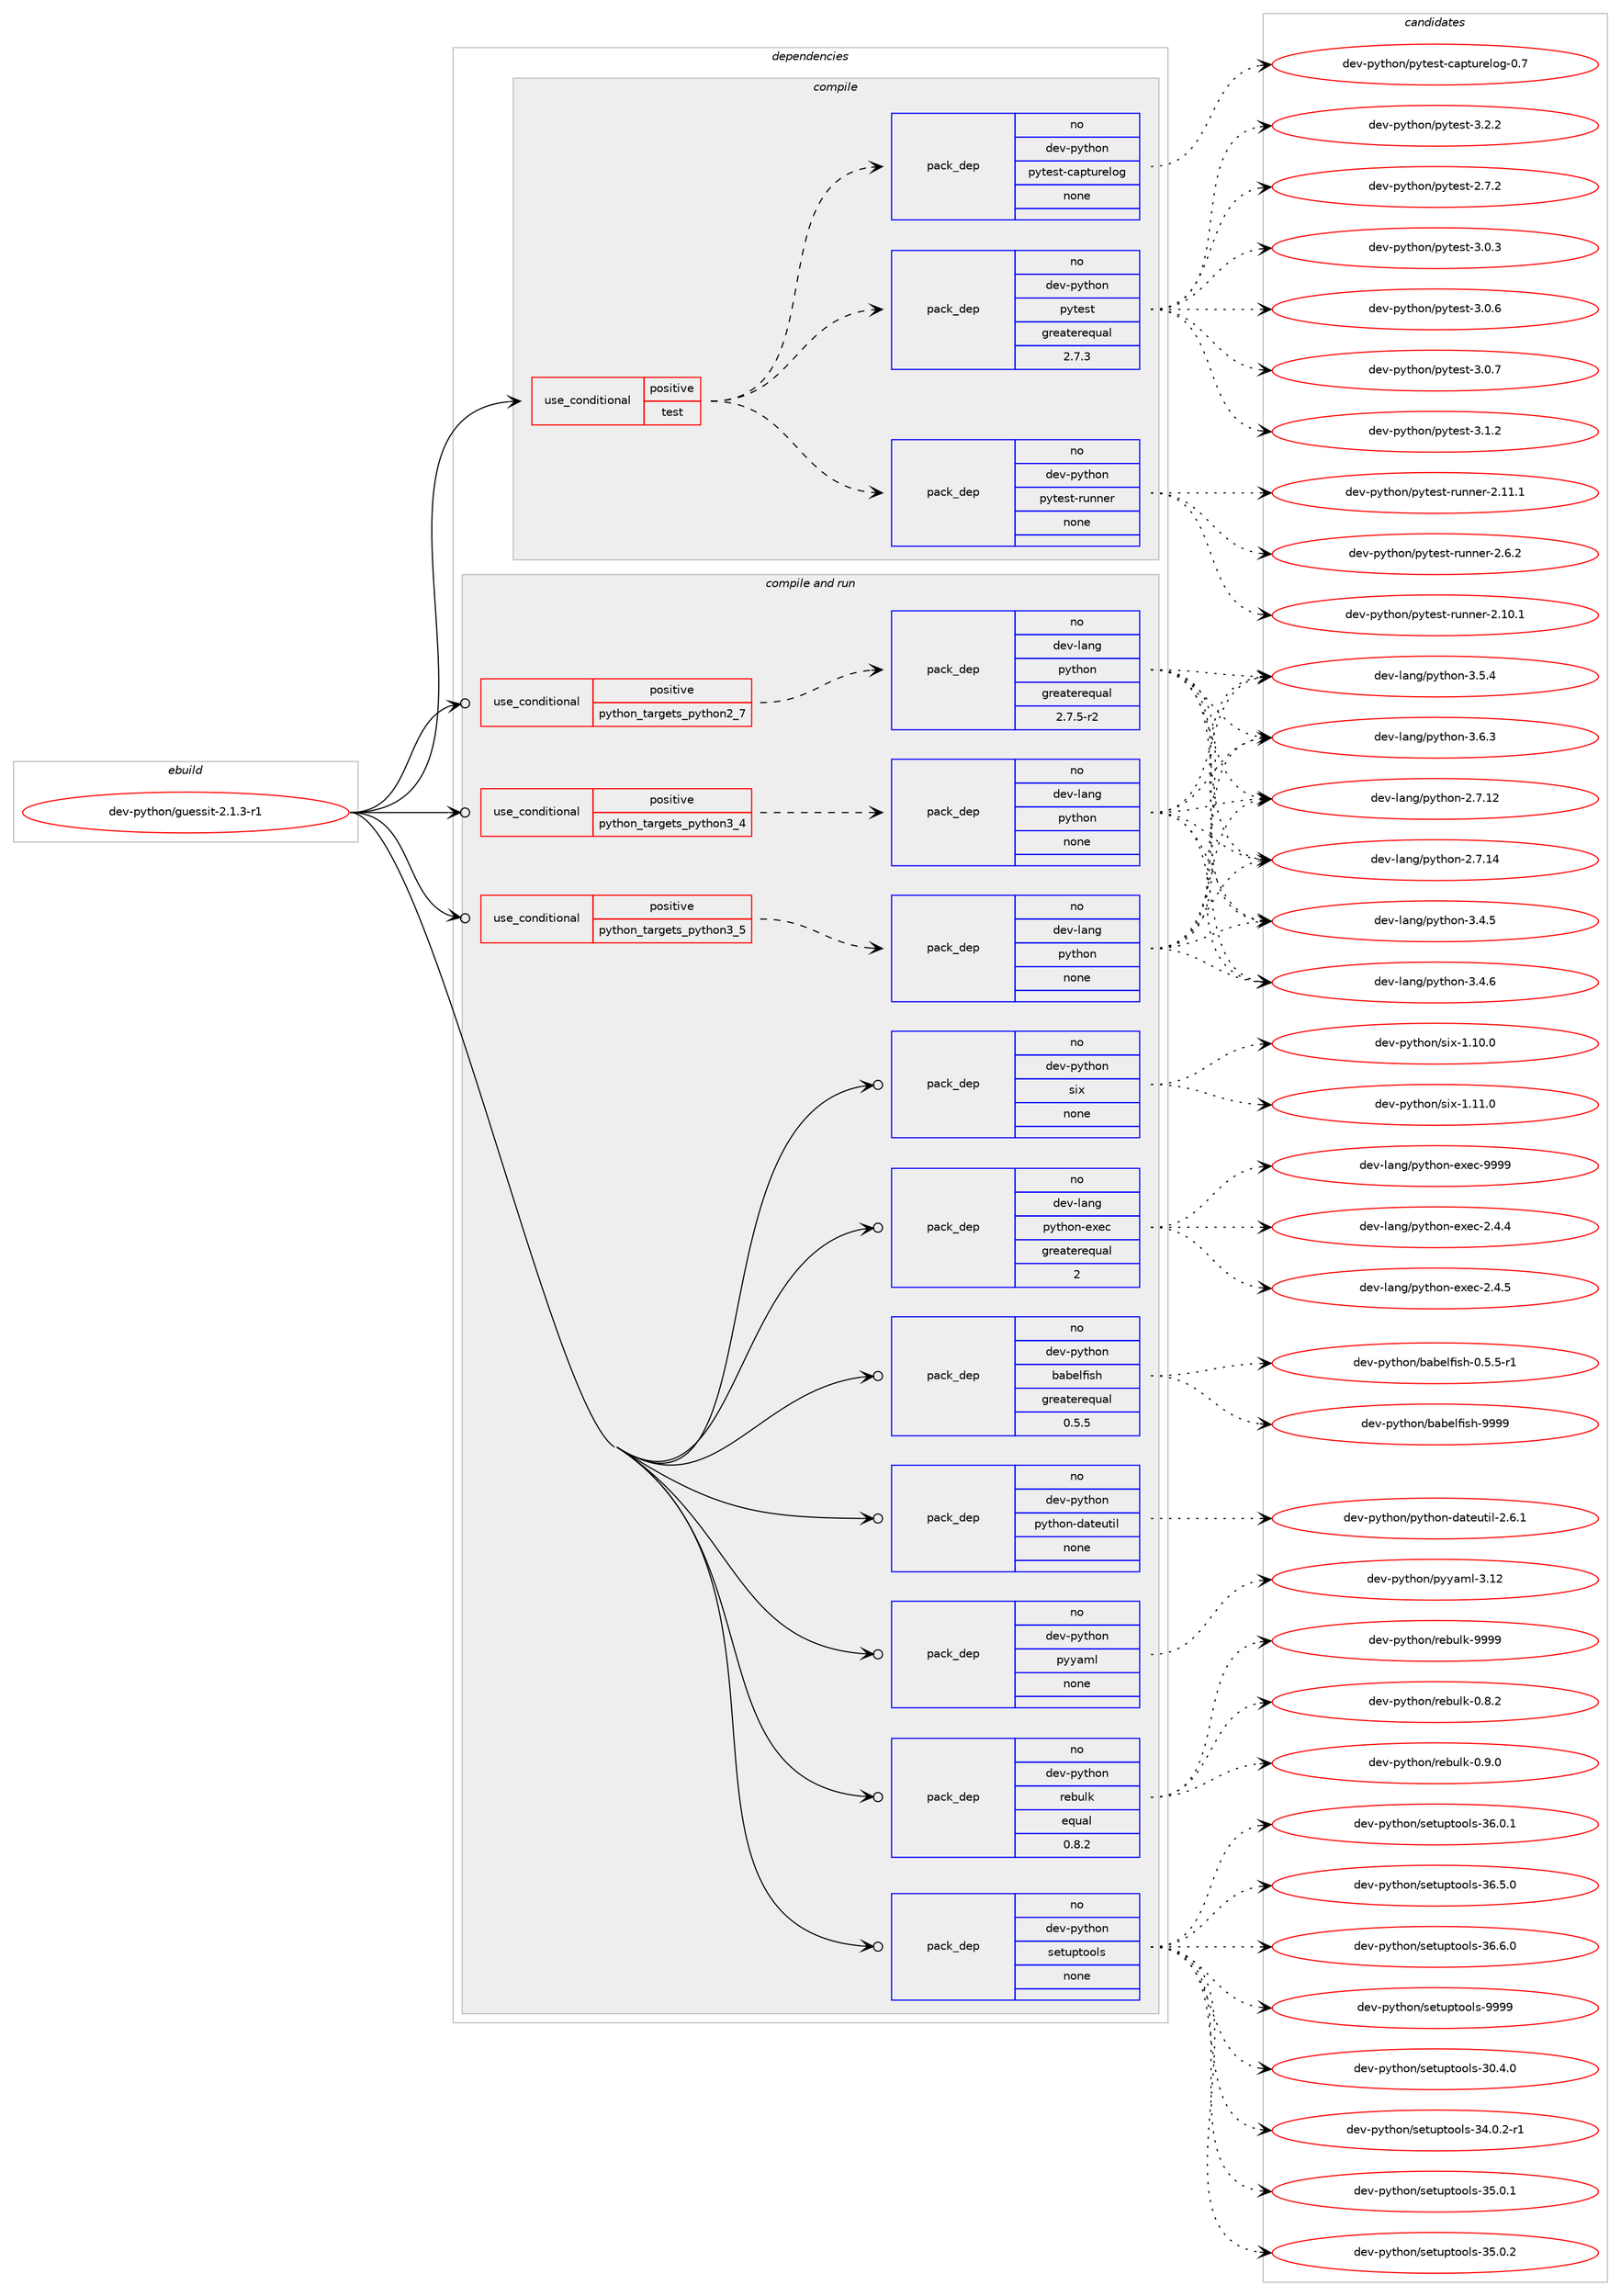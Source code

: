 digraph prolog {

# *************
# Graph options
# *************

newrank=true;
concentrate=true;
compound=true;
graph [rankdir=LR,fontname=Helvetica,fontsize=10,ranksep=1.5];#, ranksep=2.5, nodesep=0.2];
edge  [arrowhead=vee];
node  [fontname=Helvetica,fontsize=10];

# **********
# The ebuild
# **********

subgraph cluster_leftcol {
color=gray;
rank=same;
label=<<i>ebuild</i>>;
id [label="dev-python/guessit-2.1.3-r1", color=red, width=4, href="../dev-python/guessit-2.1.3-r1.svg"];
}

# ****************
# The dependencies
# ****************

subgraph cluster_midcol {
color=gray;
label=<<i>dependencies</i>>;
subgraph cluster_compile {
fillcolor="#eeeeee";
style=filled;
label=<<i>compile</i>>;
subgraph cond33481 {
dependency159817 [label=<<TABLE BORDER="0" CELLBORDER="1" CELLSPACING="0" CELLPADDING="4"><TR><TD ROWSPAN="3" CELLPADDING="10">use_conditional</TD></TR><TR><TD>positive</TD></TR><TR><TD>test</TD></TR></TABLE>>, shape=none, color=red];
subgraph pack122486 {
dependency159818 [label=<<TABLE BORDER="0" CELLBORDER="1" CELLSPACING="0" CELLPADDING="4" WIDTH="220"><TR><TD ROWSPAN="6" CELLPADDING="30">pack_dep</TD></TR><TR><TD WIDTH="110">no</TD></TR><TR><TD>dev-python</TD></TR><TR><TD>pytest</TD></TR><TR><TD>greaterequal</TD></TR><TR><TD>2.7.3</TD></TR></TABLE>>, shape=none, color=blue];
}
dependency159817:e -> dependency159818:w [weight=20,style="dashed",arrowhead="vee"];
subgraph pack122487 {
dependency159819 [label=<<TABLE BORDER="0" CELLBORDER="1" CELLSPACING="0" CELLPADDING="4" WIDTH="220"><TR><TD ROWSPAN="6" CELLPADDING="30">pack_dep</TD></TR><TR><TD WIDTH="110">no</TD></TR><TR><TD>dev-python</TD></TR><TR><TD>pytest-capturelog</TD></TR><TR><TD>none</TD></TR><TR><TD></TD></TR></TABLE>>, shape=none, color=blue];
}
dependency159817:e -> dependency159819:w [weight=20,style="dashed",arrowhead="vee"];
subgraph pack122488 {
dependency159820 [label=<<TABLE BORDER="0" CELLBORDER="1" CELLSPACING="0" CELLPADDING="4" WIDTH="220"><TR><TD ROWSPAN="6" CELLPADDING="30">pack_dep</TD></TR><TR><TD WIDTH="110">no</TD></TR><TR><TD>dev-python</TD></TR><TR><TD>pytest-runner</TD></TR><TR><TD>none</TD></TR><TR><TD></TD></TR></TABLE>>, shape=none, color=blue];
}
dependency159817:e -> dependency159820:w [weight=20,style="dashed",arrowhead="vee"];
}
id:e -> dependency159817:w [weight=20,style="solid",arrowhead="vee"];
}
subgraph cluster_compileandrun {
fillcolor="#eeeeee";
style=filled;
label=<<i>compile and run</i>>;
subgraph cond33482 {
dependency159821 [label=<<TABLE BORDER="0" CELLBORDER="1" CELLSPACING="0" CELLPADDING="4"><TR><TD ROWSPAN="3" CELLPADDING="10">use_conditional</TD></TR><TR><TD>positive</TD></TR><TR><TD>python_targets_python2_7</TD></TR></TABLE>>, shape=none, color=red];
subgraph pack122489 {
dependency159822 [label=<<TABLE BORDER="0" CELLBORDER="1" CELLSPACING="0" CELLPADDING="4" WIDTH="220"><TR><TD ROWSPAN="6" CELLPADDING="30">pack_dep</TD></TR><TR><TD WIDTH="110">no</TD></TR><TR><TD>dev-lang</TD></TR><TR><TD>python</TD></TR><TR><TD>greaterequal</TD></TR><TR><TD>2.7.5-r2</TD></TR></TABLE>>, shape=none, color=blue];
}
dependency159821:e -> dependency159822:w [weight=20,style="dashed",arrowhead="vee"];
}
id:e -> dependency159821:w [weight=20,style="solid",arrowhead="odotvee"];
subgraph cond33483 {
dependency159823 [label=<<TABLE BORDER="0" CELLBORDER="1" CELLSPACING="0" CELLPADDING="4"><TR><TD ROWSPAN="3" CELLPADDING="10">use_conditional</TD></TR><TR><TD>positive</TD></TR><TR><TD>python_targets_python3_4</TD></TR></TABLE>>, shape=none, color=red];
subgraph pack122490 {
dependency159824 [label=<<TABLE BORDER="0" CELLBORDER="1" CELLSPACING="0" CELLPADDING="4" WIDTH="220"><TR><TD ROWSPAN="6" CELLPADDING="30">pack_dep</TD></TR><TR><TD WIDTH="110">no</TD></TR><TR><TD>dev-lang</TD></TR><TR><TD>python</TD></TR><TR><TD>none</TD></TR><TR><TD></TD></TR></TABLE>>, shape=none, color=blue];
}
dependency159823:e -> dependency159824:w [weight=20,style="dashed",arrowhead="vee"];
}
id:e -> dependency159823:w [weight=20,style="solid",arrowhead="odotvee"];
subgraph cond33484 {
dependency159825 [label=<<TABLE BORDER="0" CELLBORDER="1" CELLSPACING="0" CELLPADDING="4"><TR><TD ROWSPAN="3" CELLPADDING="10">use_conditional</TD></TR><TR><TD>positive</TD></TR><TR><TD>python_targets_python3_5</TD></TR></TABLE>>, shape=none, color=red];
subgraph pack122491 {
dependency159826 [label=<<TABLE BORDER="0" CELLBORDER="1" CELLSPACING="0" CELLPADDING="4" WIDTH="220"><TR><TD ROWSPAN="6" CELLPADDING="30">pack_dep</TD></TR><TR><TD WIDTH="110">no</TD></TR><TR><TD>dev-lang</TD></TR><TR><TD>python</TD></TR><TR><TD>none</TD></TR><TR><TD></TD></TR></TABLE>>, shape=none, color=blue];
}
dependency159825:e -> dependency159826:w [weight=20,style="dashed",arrowhead="vee"];
}
id:e -> dependency159825:w [weight=20,style="solid",arrowhead="odotvee"];
subgraph pack122492 {
dependency159827 [label=<<TABLE BORDER="0" CELLBORDER="1" CELLSPACING="0" CELLPADDING="4" WIDTH="220"><TR><TD ROWSPAN="6" CELLPADDING="30">pack_dep</TD></TR><TR><TD WIDTH="110">no</TD></TR><TR><TD>dev-lang</TD></TR><TR><TD>python-exec</TD></TR><TR><TD>greaterequal</TD></TR><TR><TD>2</TD></TR></TABLE>>, shape=none, color=blue];
}
id:e -> dependency159827:w [weight=20,style="solid",arrowhead="odotvee"];
subgraph pack122493 {
dependency159828 [label=<<TABLE BORDER="0" CELLBORDER="1" CELLSPACING="0" CELLPADDING="4" WIDTH="220"><TR><TD ROWSPAN="6" CELLPADDING="30">pack_dep</TD></TR><TR><TD WIDTH="110">no</TD></TR><TR><TD>dev-python</TD></TR><TR><TD>babelfish</TD></TR><TR><TD>greaterequal</TD></TR><TR><TD>0.5.5</TD></TR></TABLE>>, shape=none, color=blue];
}
id:e -> dependency159828:w [weight=20,style="solid",arrowhead="odotvee"];
subgraph pack122494 {
dependency159829 [label=<<TABLE BORDER="0" CELLBORDER="1" CELLSPACING="0" CELLPADDING="4" WIDTH="220"><TR><TD ROWSPAN="6" CELLPADDING="30">pack_dep</TD></TR><TR><TD WIDTH="110">no</TD></TR><TR><TD>dev-python</TD></TR><TR><TD>python-dateutil</TD></TR><TR><TD>none</TD></TR><TR><TD></TD></TR></TABLE>>, shape=none, color=blue];
}
id:e -> dependency159829:w [weight=20,style="solid",arrowhead="odotvee"];
subgraph pack122495 {
dependency159830 [label=<<TABLE BORDER="0" CELLBORDER="1" CELLSPACING="0" CELLPADDING="4" WIDTH="220"><TR><TD ROWSPAN="6" CELLPADDING="30">pack_dep</TD></TR><TR><TD WIDTH="110">no</TD></TR><TR><TD>dev-python</TD></TR><TR><TD>pyyaml</TD></TR><TR><TD>none</TD></TR><TR><TD></TD></TR></TABLE>>, shape=none, color=blue];
}
id:e -> dependency159830:w [weight=20,style="solid",arrowhead="odotvee"];
subgraph pack122496 {
dependency159831 [label=<<TABLE BORDER="0" CELLBORDER="1" CELLSPACING="0" CELLPADDING="4" WIDTH="220"><TR><TD ROWSPAN="6" CELLPADDING="30">pack_dep</TD></TR><TR><TD WIDTH="110">no</TD></TR><TR><TD>dev-python</TD></TR><TR><TD>rebulk</TD></TR><TR><TD>equal</TD></TR><TR><TD>0.8.2</TD></TR></TABLE>>, shape=none, color=blue];
}
id:e -> dependency159831:w [weight=20,style="solid",arrowhead="odotvee"];
subgraph pack122497 {
dependency159832 [label=<<TABLE BORDER="0" CELLBORDER="1" CELLSPACING="0" CELLPADDING="4" WIDTH="220"><TR><TD ROWSPAN="6" CELLPADDING="30">pack_dep</TD></TR><TR><TD WIDTH="110">no</TD></TR><TR><TD>dev-python</TD></TR><TR><TD>setuptools</TD></TR><TR><TD>none</TD></TR><TR><TD></TD></TR></TABLE>>, shape=none, color=blue];
}
id:e -> dependency159832:w [weight=20,style="solid",arrowhead="odotvee"];
subgraph pack122498 {
dependency159833 [label=<<TABLE BORDER="0" CELLBORDER="1" CELLSPACING="0" CELLPADDING="4" WIDTH="220"><TR><TD ROWSPAN="6" CELLPADDING="30">pack_dep</TD></TR><TR><TD WIDTH="110">no</TD></TR><TR><TD>dev-python</TD></TR><TR><TD>six</TD></TR><TR><TD>none</TD></TR><TR><TD></TD></TR></TABLE>>, shape=none, color=blue];
}
id:e -> dependency159833:w [weight=20,style="solid",arrowhead="odotvee"];
}
subgraph cluster_run {
fillcolor="#eeeeee";
style=filled;
label=<<i>run</i>>;
}
}

# **************
# The candidates
# **************

subgraph cluster_choices {
rank=same;
color=gray;
label=<<i>candidates</i>>;

subgraph choice122486 {
color=black;
nodesep=1;
choice1001011184511212111610411111047112121116101115116455046554650 [label="dev-python/pytest-2.7.2", color=red, width=4,href="../dev-python/pytest-2.7.2.svg"];
choice1001011184511212111610411111047112121116101115116455146484651 [label="dev-python/pytest-3.0.3", color=red, width=4,href="../dev-python/pytest-3.0.3.svg"];
choice1001011184511212111610411111047112121116101115116455146484654 [label="dev-python/pytest-3.0.6", color=red, width=4,href="../dev-python/pytest-3.0.6.svg"];
choice1001011184511212111610411111047112121116101115116455146484655 [label="dev-python/pytest-3.0.7", color=red, width=4,href="../dev-python/pytest-3.0.7.svg"];
choice1001011184511212111610411111047112121116101115116455146494650 [label="dev-python/pytest-3.1.2", color=red, width=4,href="../dev-python/pytest-3.1.2.svg"];
choice1001011184511212111610411111047112121116101115116455146504650 [label="dev-python/pytest-3.2.2", color=red, width=4,href="../dev-python/pytest-3.2.2.svg"];
dependency159818:e -> choice1001011184511212111610411111047112121116101115116455046554650:w [style=dotted,weight="100"];
dependency159818:e -> choice1001011184511212111610411111047112121116101115116455146484651:w [style=dotted,weight="100"];
dependency159818:e -> choice1001011184511212111610411111047112121116101115116455146484654:w [style=dotted,weight="100"];
dependency159818:e -> choice1001011184511212111610411111047112121116101115116455146484655:w [style=dotted,weight="100"];
dependency159818:e -> choice1001011184511212111610411111047112121116101115116455146494650:w [style=dotted,weight="100"];
dependency159818:e -> choice1001011184511212111610411111047112121116101115116455146504650:w [style=dotted,weight="100"];
}
subgraph choice122487 {
color=black;
nodesep=1;
choice100101118451121211161041111104711212111610111511645999711211611711410110811110345484655 [label="dev-python/pytest-capturelog-0.7", color=red, width=4,href="../dev-python/pytest-capturelog-0.7.svg"];
dependency159819:e -> choice100101118451121211161041111104711212111610111511645999711211611711410110811110345484655:w [style=dotted,weight="100"];
}
subgraph choice122488 {
color=black;
nodesep=1;
choice10010111845112121116104111110471121211161011151164511411711011010111445504649484649 [label="dev-python/pytest-runner-2.10.1", color=red, width=4,href="../dev-python/pytest-runner-2.10.1.svg"];
choice10010111845112121116104111110471121211161011151164511411711011010111445504649494649 [label="dev-python/pytest-runner-2.11.1", color=red, width=4,href="../dev-python/pytest-runner-2.11.1.svg"];
choice100101118451121211161041111104711212111610111511645114117110110101114455046544650 [label="dev-python/pytest-runner-2.6.2", color=red, width=4,href="../dev-python/pytest-runner-2.6.2.svg"];
dependency159820:e -> choice10010111845112121116104111110471121211161011151164511411711011010111445504649484649:w [style=dotted,weight="100"];
dependency159820:e -> choice10010111845112121116104111110471121211161011151164511411711011010111445504649494649:w [style=dotted,weight="100"];
dependency159820:e -> choice100101118451121211161041111104711212111610111511645114117110110101114455046544650:w [style=dotted,weight="100"];
}
subgraph choice122489 {
color=black;
nodesep=1;
choice10010111845108971101034711212111610411111045504655464950 [label="dev-lang/python-2.7.12", color=red, width=4,href="../dev-lang/python-2.7.12.svg"];
choice10010111845108971101034711212111610411111045504655464952 [label="dev-lang/python-2.7.14", color=red, width=4,href="../dev-lang/python-2.7.14.svg"];
choice100101118451089711010347112121116104111110455146524653 [label="dev-lang/python-3.4.5", color=red, width=4,href="../dev-lang/python-3.4.5.svg"];
choice100101118451089711010347112121116104111110455146524654 [label="dev-lang/python-3.4.6", color=red, width=4,href="../dev-lang/python-3.4.6.svg"];
choice100101118451089711010347112121116104111110455146534652 [label="dev-lang/python-3.5.4", color=red, width=4,href="../dev-lang/python-3.5.4.svg"];
choice100101118451089711010347112121116104111110455146544651 [label="dev-lang/python-3.6.3", color=red, width=4,href="../dev-lang/python-3.6.3.svg"];
dependency159822:e -> choice10010111845108971101034711212111610411111045504655464950:w [style=dotted,weight="100"];
dependency159822:e -> choice10010111845108971101034711212111610411111045504655464952:w [style=dotted,weight="100"];
dependency159822:e -> choice100101118451089711010347112121116104111110455146524653:w [style=dotted,weight="100"];
dependency159822:e -> choice100101118451089711010347112121116104111110455146524654:w [style=dotted,weight="100"];
dependency159822:e -> choice100101118451089711010347112121116104111110455146534652:w [style=dotted,weight="100"];
dependency159822:e -> choice100101118451089711010347112121116104111110455146544651:w [style=dotted,weight="100"];
}
subgraph choice122490 {
color=black;
nodesep=1;
choice10010111845108971101034711212111610411111045504655464950 [label="dev-lang/python-2.7.12", color=red, width=4,href="../dev-lang/python-2.7.12.svg"];
choice10010111845108971101034711212111610411111045504655464952 [label="dev-lang/python-2.7.14", color=red, width=4,href="../dev-lang/python-2.7.14.svg"];
choice100101118451089711010347112121116104111110455146524653 [label="dev-lang/python-3.4.5", color=red, width=4,href="../dev-lang/python-3.4.5.svg"];
choice100101118451089711010347112121116104111110455146524654 [label="dev-lang/python-3.4.6", color=red, width=4,href="../dev-lang/python-3.4.6.svg"];
choice100101118451089711010347112121116104111110455146534652 [label="dev-lang/python-3.5.4", color=red, width=4,href="../dev-lang/python-3.5.4.svg"];
choice100101118451089711010347112121116104111110455146544651 [label="dev-lang/python-3.6.3", color=red, width=4,href="../dev-lang/python-3.6.3.svg"];
dependency159824:e -> choice10010111845108971101034711212111610411111045504655464950:w [style=dotted,weight="100"];
dependency159824:e -> choice10010111845108971101034711212111610411111045504655464952:w [style=dotted,weight="100"];
dependency159824:e -> choice100101118451089711010347112121116104111110455146524653:w [style=dotted,weight="100"];
dependency159824:e -> choice100101118451089711010347112121116104111110455146524654:w [style=dotted,weight="100"];
dependency159824:e -> choice100101118451089711010347112121116104111110455146534652:w [style=dotted,weight="100"];
dependency159824:e -> choice100101118451089711010347112121116104111110455146544651:w [style=dotted,weight="100"];
}
subgraph choice122491 {
color=black;
nodesep=1;
choice10010111845108971101034711212111610411111045504655464950 [label="dev-lang/python-2.7.12", color=red, width=4,href="../dev-lang/python-2.7.12.svg"];
choice10010111845108971101034711212111610411111045504655464952 [label="dev-lang/python-2.7.14", color=red, width=4,href="../dev-lang/python-2.7.14.svg"];
choice100101118451089711010347112121116104111110455146524653 [label="dev-lang/python-3.4.5", color=red, width=4,href="../dev-lang/python-3.4.5.svg"];
choice100101118451089711010347112121116104111110455146524654 [label="dev-lang/python-3.4.6", color=red, width=4,href="../dev-lang/python-3.4.6.svg"];
choice100101118451089711010347112121116104111110455146534652 [label="dev-lang/python-3.5.4", color=red, width=4,href="../dev-lang/python-3.5.4.svg"];
choice100101118451089711010347112121116104111110455146544651 [label="dev-lang/python-3.6.3", color=red, width=4,href="../dev-lang/python-3.6.3.svg"];
dependency159826:e -> choice10010111845108971101034711212111610411111045504655464950:w [style=dotted,weight="100"];
dependency159826:e -> choice10010111845108971101034711212111610411111045504655464952:w [style=dotted,weight="100"];
dependency159826:e -> choice100101118451089711010347112121116104111110455146524653:w [style=dotted,weight="100"];
dependency159826:e -> choice100101118451089711010347112121116104111110455146524654:w [style=dotted,weight="100"];
dependency159826:e -> choice100101118451089711010347112121116104111110455146534652:w [style=dotted,weight="100"];
dependency159826:e -> choice100101118451089711010347112121116104111110455146544651:w [style=dotted,weight="100"];
}
subgraph choice122492 {
color=black;
nodesep=1;
choice1001011184510897110103471121211161041111104510112010199455046524652 [label="dev-lang/python-exec-2.4.4", color=red, width=4,href="../dev-lang/python-exec-2.4.4.svg"];
choice1001011184510897110103471121211161041111104510112010199455046524653 [label="dev-lang/python-exec-2.4.5", color=red, width=4,href="../dev-lang/python-exec-2.4.5.svg"];
choice10010111845108971101034711212111610411111045101120101994557575757 [label="dev-lang/python-exec-9999", color=red, width=4,href="../dev-lang/python-exec-9999.svg"];
dependency159827:e -> choice1001011184510897110103471121211161041111104510112010199455046524652:w [style=dotted,weight="100"];
dependency159827:e -> choice1001011184510897110103471121211161041111104510112010199455046524653:w [style=dotted,weight="100"];
dependency159827:e -> choice10010111845108971101034711212111610411111045101120101994557575757:w [style=dotted,weight="100"];
}
subgraph choice122493 {
color=black;
nodesep=1;
choice10010111845112121116104111110479897981011081021051151044548465346534511449 [label="dev-python/babelfish-0.5.5-r1", color=red, width=4,href="../dev-python/babelfish-0.5.5-r1.svg"];
choice10010111845112121116104111110479897981011081021051151044557575757 [label="dev-python/babelfish-9999", color=red, width=4,href="../dev-python/babelfish-9999.svg"];
dependency159828:e -> choice10010111845112121116104111110479897981011081021051151044548465346534511449:w [style=dotted,weight="100"];
dependency159828:e -> choice10010111845112121116104111110479897981011081021051151044557575757:w [style=dotted,weight="100"];
}
subgraph choice122494 {
color=black;
nodesep=1;
choice10010111845112121116104111110471121211161041111104510097116101117116105108455046544649 [label="dev-python/python-dateutil-2.6.1", color=red, width=4,href="../dev-python/python-dateutil-2.6.1.svg"];
dependency159829:e -> choice10010111845112121116104111110471121211161041111104510097116101117116105108455046544649:w [style=dotted,weight="100"];
}
subgraph choice122495 {
color=black;
nodesep=1;
choice1001011184511212111610411111047112121121971091084551464950 [label="dev-python/pyyaml-3.12", color=red, width=4,href="../dev-python/pyyaml-3.12.svg"];
dependency159830:e -> choice1001011184511212111610411111047112121121971091084551464950:w [style=dotted,weight="100"];
}
subgraph choice122496 {
color=black;
nodesep=1;
choice100101118451121211161041111104711410198117108107454846564650 [label="dev-python/rebulk-0.8.2", color=red, width=4,href="../dev-python/rebulk-0.8.2.svg"];
choice100101118451121211161041111104711410198117108107454846574648 [label="dev-python/rebulk-0.9.0", color=red, width=4,href="../dev-python/rebulk-0.9.0.svg"];
choice1001011184511212111610411111047114101981171081074557575757 [label="dev-python/rebulk-9999", color=red, width=4,href="../dev-python/rebulk-9999.svg"];
dependency159831:e -> choice100101118451121211161041111104711410198117108107454846564650:w [style=dotted,weight="100"];
dependency159831:e -> choice100101118451121211161041111104711410198117108107454846574648:w [style=dotted,weight="100"];
dependency159831:e -> choice1001011184511212111610411111047114101981171081074557575757:w [style=dotted,weight="100"];
}
subgraph choice122497 {
color=black;
nodesep=1;
choice100101118451121211161041111104711510111611711211611111110811545514846524648 [label="dev-python/setuptools-30.4.0", color=red, width=4,href="../dev-python/setuptools-30.4.0.svg"];
choice1001011184511212111610411111047115101116117112116111111108115455152464846504511449 [label="dev-python/setuptools-34.0.2-r1", color=red, width=4,href="../dev-python/setuptools-34.0.2-r1.svg"];
choice100101118451121211161041111104711510111611711211611111110811545515346484649 [label="dev-python/setuptools-35.0.1", color=red, width=4,href="../dev-python/setuptools-35.0.1.svg"];
choice100101118451121211161041111104711510111611711211611111110811545515346484650 [label="dev-python/setuptools-35.0.2", color=red, width=4,href="../dev-python/setuptools-35.0.2.svg"];
choice100101118451121211161041111104711510111611711211611111110811545515446484649 [label="dev-python/setuptools-36.0.1", color=red, width=4,href="../dev-python/setuptools-36.0.1.svg"];
choice100101118451121211161041111104711510111611711211611111110811545515446534648 [label="dev-python/setuptools-36.5.0", color=red, width=4,href="../dev-python/setuptools-36.5.0.svg"];
choice100101118451121211161041111104711510111611711211611111110811545515446544648 [label="dev-python/setuptools-36.6.0", color=red, width=4,href="../dev-python/setuptools-36.6.0.svg"];
choice10010111845112121116104111110471151011161171121161111111081154557575757 [label="dev-python/setuptools-9999", color=red, width=4,href="../dev-python/setuptools-9999.svg"];
dependency159832:e -> choice100101118451121211161041111104711510111611711211611111110811545514846524648:w [style=dotted,weight="100"];
dependency159832:e -> choice1001011184511212111610411111047115101116117112116111111108115455152464846504511449:w [style=dotted,weight="100"];
dependency159832:e -> choice100101118451121211161041111104711510111611711211611111110811545515346484649:w [style=dotted,weight="100"];
dependency159832:e -> choice100101118451121211161041111104711510111611711211611111110811545515346484650:w [style=dotted,weight="100"];
dependency159832:e -> choice100101118451121211161041111104711510111611711211611111110811545515446484649:w [style=dotted,weight="100"];
dependency159832:e -> choice100101118451121211161041111104711510111611711211611111110811545515446534648:w [style=dotted,weight="100"];
dependency159832:e -> choice100101118451121211161041111104711510111611711211611111110811545515446544648:w [style=dotted,weight="100"];
dependency159832:e -> choice10010111845112121116104111110471151011161171121161111111081154557575757:w [style=dotted,weight="100"];
}
subgraph choice122498 {
color=black;
nodesep=1;
choice100101118451121211161041111104711510512045494649484648 [label="dev-python/six-1.10.0", color=red, width=4,href="../dev-python/six-1.10.0.svg"];
choice100101118451121211161041111104711510512045494649494648 [label="dev-python/six-1.11.0", color=red, width=4,href="../dev-python/six-1.11.0.svg"];
dependency159833:e -> choice100101118451121211161041111104711510512045494649484648:w [style=dotted,weight="100"];
dependency159833:e -> choice100101118451121211161041111104711510512045494649494648:w [style=dotted,weight="100"];
}
}

}

